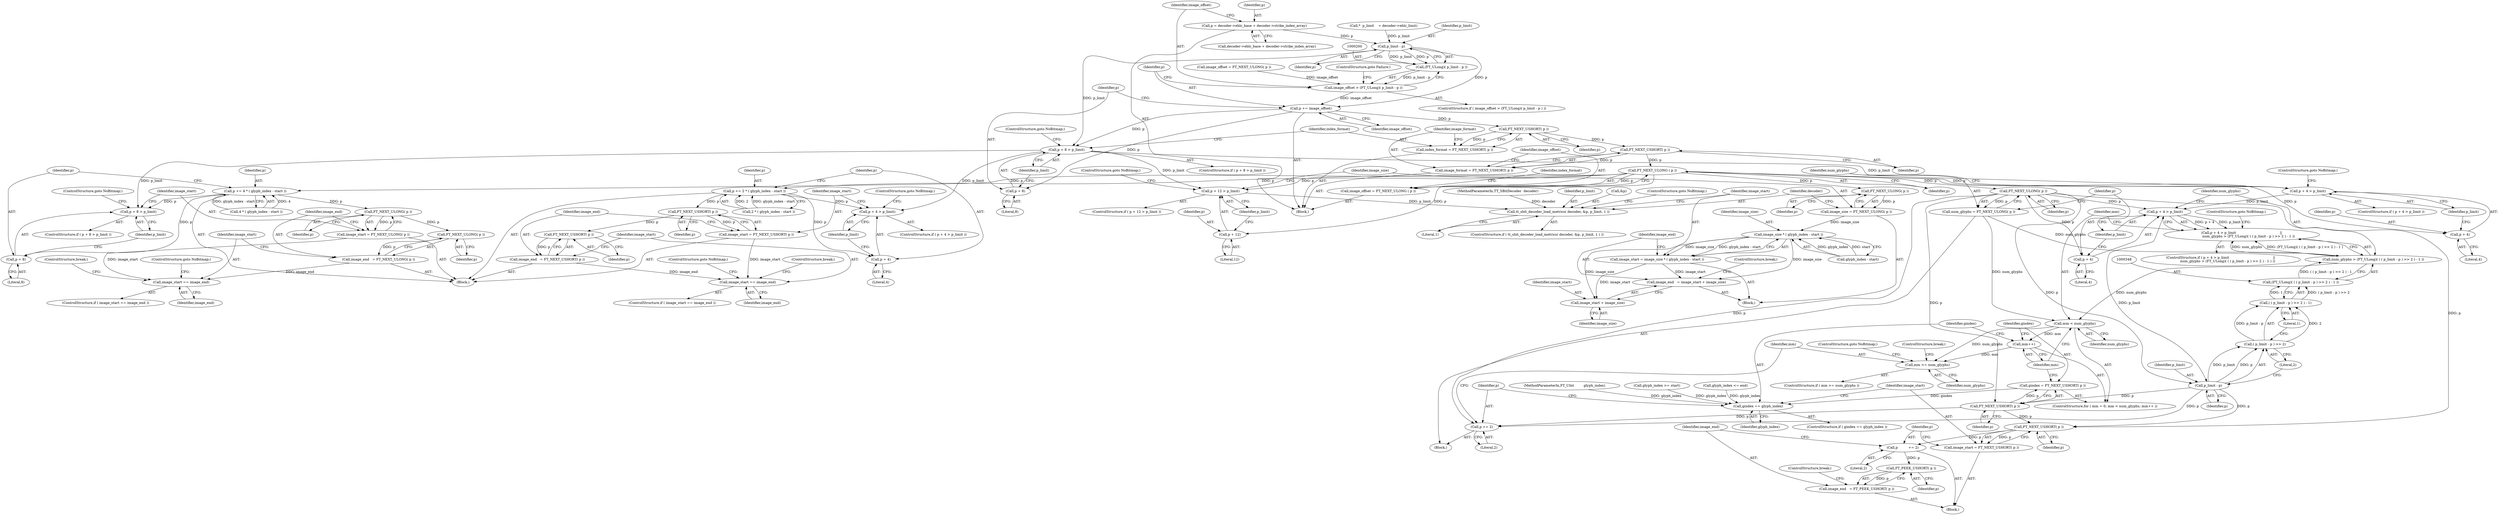 digraph "0_savannah_f0292bb9920aa1dbfed5f53861e7c7a89b35833a@integer" {
"1000187" [label="(Call,p = decoder->eblc_base + decoder->strike_index_array)"];
"1000201" [label="(Call,p_limit - p)"];
"1000199" [label="(Call,(FT_ULong)( p_limit - p ))"];
"1000197" [label="(Call,image_offset > (FT_ULong)( p_limit - p ))"];
"1000205" [label="(Call,p += image_offset)"];
"1000209" [label="(Call,p + 8 > p_limit)"];
"1000239" [label="(Call,p + 8 > p_limit)"];
"1000263" [label="(Call,p + 12 > p_limit)"];
"1000274" [label="(Call,tt_sbit_decoder_load_metrics( decoder, &p, p_limit, 1 ))"];
"1000303" [label="(Call,p + 4 > p_limit)"];
"1000328" [label="(Call,p + 4 > p_limit)"];
"1000340" [label="(Call,p + 4 > p_limit)"];
"1000339" [label="(Call,p + 4 > p_limit                                         ||\n             num_glyphs > (FT_ULong)( ( ( p_limit - p ) >> 2 ) - 1 ))"];
"1000351" [label="(Call,p_limit - p)"];
"1000350" [label="(Call,( p_limit - p ) >> 2)"];
"1000349" [label="(Call,( ( p_limit - p ) >> 2 ) - 1)"];
"1000347" [label="(Call,(FT_ULong)( ( ( p_limit - p ) >> 2 ) - 1 ))"];
"1000345" [label="(Call,num_glyphs > (FT_ULong)( ( ( p_limit - p ) >> 2 ) - 1 ))"];
"1000361" [label="(Call,mm < num_glyphs)"];
"1000364" [label="(Call,mm++)"];
"1000392" [label="(Call,mm >= num_glyphs)"];
"1000369" [label="(Call,FT_NEXT_USHORT( p ))"];
"1000367" [label="(Call,gindex = FT_NEXT_USHORT( p ))"];
"1000372" [label="(Call,gindex == glyph_index)"];
"1000378" [label="(Call,FT_NEXT_USHORT( p ))"];
"1000376" [label="(Call,image_start = FT_NEXT_USHORT( p ))"];
"1000380" [label="(Call,p          += 2)"];
"1000385" [label="(Call,FT_PEEK_USHORT( p ))"];
"1000383" [label="(Call,image_end   = FT_PEEK_USHORT( p ))"];
"1000388" [label="(Call,p += 2)"];
"1000210" [label="(Call,p + 8)"];
"1000217" [label="(Call,FT_NEXT_USHORT( p ))"];
"1000215" [label="(Call,index_format = FT_NEXT_USHORT( p ))"];
"1000221" [label="(Call,FT_NEXT_USHORT( p ))"];
"1000219" [label="(Call,image_format = FT_NEXT_USHORT( p ))"];
"1000225" [label="(Call,FT_NEXT_ULONG ( p ))"];
"1000223" [label="(Call,image_offset = FT_NEXT_ULONG ( p ))"];
"1000231" [label="(Call,p += 4 * ( glyph_index - start ))"];
"1000240" [label="(Call,p + 8)"];
"1000247" [label="(Call,FT_NEXT_ULONG( p ))"];
"1000245" [label="(Call,image_start = FT_NEXT_ULONG( p ))"];
"1000254" [label="(Call,image_start == image_end)"];
"1000251" [label="(Call,FT_NEXT_ULONG( p ))"];
"1000249" [label="(Call,image_end   = FT_NEXT_ULONG( p ))"];
"1000264" [label="(Call,p + 12)"];
"1000271" [label="(Call,FT_NEXT_ULONG( p ))"];
"1000269" [label="(Call,image_size = FT_NEXT_ULONG( p ))"];
"1000283" [label="(Call,image_size * ( glyph_index - start ))"];
"1000281" [label="(Call,image_start = image_size * ( glyph_index - start ))"];
"1000288" [label="(Call,image_end   = image_start + image_size)"];
"1000290" [label="(Call,image_start + image_size)"];
"1000295" [label="(Call,p += 2 * ( glyph_index - start ))"];
"1000304" [label="(Call,p + 4)"];
"1000311" [label="(Call,FT_NEXT_USHORT( p ))"];
"1000309" [label="(Call,image_start = FT_NEXT_USHORT( p ))"];
"1000318" [label="(Call,image_start == image_end)"];
"1000315" [label="(Call,FT_NEXT_USHORT( p ))"];
"1000313" [label="(Call,image_end   = FT_NEXT_USHORT( p ))"];
"1000329" [label="(Call,p + 4)"];
"1000336" [label="(Call,FT_NEXT_ULONG( p ))"];
"1000334" [label="(Call,num_glyphs = FT_NEXT_ULONG( p ))"];
"1000341" [label="(Call,p + 4)"];
"1000334" [label="(Call,num_glyphs = FT_NEXT_ULONG( p ))"];
"1000219" [label="(Call,image_format = FT_NEXT_USHORT( p ))"];
"1000253" [label="(ControlStructure,if ( image_start == image_end ))"];
"1000389" [label="(Identifier,p)"];
"1000264" [label="(Call,p + 12)"];
"1000211" [label="(Identifier,p)"];
"1000246" [label="(Identifier,image_start)"];
"1000336" [label="(Call,FT_NEXT_ULONG( p ))"];
"1000251" [label="(Call,FT_NEXT_ULONG( p ))"];
"1000243" [label="(Identifier,p_limit)"];
"1000293" [label="(ControlStructure,break;)"];
"1000202" [label="(Identifier,p_limit)"];
"1000339" [label="(Call,p + 4 > p_limit                                         ||\n             num_glyphs > (FT_ULong)( ( ( p_limit - p ) >> 2 ) - 1 ))"];
"1000216" [label="(Identifier,index_format)"];
"1000208" [label="(ControlStructure,if ( p + 8 > p_limit ))"];
"1000392" [label="(Call,mm >= num_glyphs)"];
"1000333" [label="(ControlStructure,goto NoBitmap;)"];
"1000224" [label="(Identifier,image_offset)"];
"1000201" [label="(Call,p_limit - p)"];
"1000263" [label="(Call,p + 12 > p_limit)"];
"1000324" [label="(Block,)"];
"1000210" [label="(Call,p + 8)"];
"1000309" [label="(Call,image_start = FT_NEXT_USHORT( p ))"];
"1000296" [label="(Identifier,p)"];
"1000371" [label="(ControlStructure,if ( gindex == glyph_index ))"];
"1000289" [label="(Identifier,image_end)"];
"1000270" [label="(Identifier,image_size)"];
"1000346" [label="(Identifier,num_glyphs)"];
"1000390" [label="(Literal,2)"];
"1000174" [label="(Call,glyph_index <= end)"];
"1000315" [label="(Call,FT_NEXT_USHORT( p ))"];
"1000378" [label="(Call,FT_NEXT_USHORT( p ))"];
"1000302" [label="(ControlStructure,if ( p + 4 > p_limit ))"];
"1000284" [label="(Identifier,image_size)"];
"1000209" [label="(Call,p + 8 > p_limit)"];
"1000332" [label="(Identifier,p_limit)"];
"1000272" [label="(Identifier,p)"];
"1000231" [label="(Call,p += 4 * ( glyph_index - start ))"];
"1000225" [label="(Call,FT_NEXT_ULONG ( p ))"];
"1000285" [label="(Call,glyph_index - start)"];
"1000361" [label="(Call,mm < num_glyphs)"];
"1000331" [label="(Literal,4)"];
"1000342" [label="(Identifier,p)"];
"1000257" [label="(ControlStructure,goto NoBitmap;)"];
"1000343" [label="(Literal,4)"];
"1000338" [label="(ControlStructure,if ( p + 4 > p_limit                                         ||\n             num_glyphs > (FT_ULong)( ( ( p_limit - p ) >> 2 ) - 1 ) ))"];
"1000250" [label="(Identifier,image_end)"];
"1000290" [label="(Call,image_start + image_size)"];
"1000357" [label="(ControlStructure,for ( mm = 0; mm < num_glyphs; mm++ ))"];
"1000388" [label="(Call,p += 2)"];
"1000306" [label="(Literal,4)"];
"1000369" [label="(Call,FT_NEXT_USHORT( p ))"];
"1000291" [label="(Identifier,image_start)"];
"1000269" [label="(Call,image_size = FT_NEXT_ULONG( p ))"];
"1000118" [label="(Block,)"];
"1000322" [label="(ControlStructure,break;)"];
"1000297" [label="(Call,2 * ( glyph_index - start ))"];
"1000311" [label="(Call,FT_NEXT_USHORT( p ))"];
"1000317" [label="(ControlStructure,if ( image_start == image_end ))"];
"1000381" [label="(Identifier,p)"];
"1000374" [label="(Identifier,glyph_index)"];
"1000387" [label="(ControlStructure,break;)"];
"1000368" [label="(Identifier,gindex)"];
"1000212" [label="(Literal,8)"];
"1000345" [label="(Call,num_glyphs > (FT_ULong)( ( ( p_limit - p ) >> 2 ) - 1 ))"];
"1000283" [label="(Call,image_size * ( glyph_index - start ))"];
"1000394" [label="(Identifier,num_glyphs)"];
"1000288" [label="(Call,image_end   = image_start + image_size)"];
"1000312" [label="(Identifier,p)"];
"1000115" [label="(MethodParameterIn,FT_UInt         glyph_index)"];
"1000276" [label="(Call,&p)"];
"1000206" [label="(Identifier,p)"];
"1000226" [label="(Identifier,p)"];
"1000280" [label="(ControlStructure,goto NoBitmap;)"];
"1000352" [label="(Identifier,p_limit)"];
"1000382" [label="(Literal,2)"];
"1000354" [label="(Literal,2)"];
"1000370" [label="(Identifier,p)"];
"1000248" [label="(Identifier,p)"];
"1000376" [label="(Call,image_start = FT_NEXT_USHORT( p ))"];
"1000275" [label="(Identifier,decoder)"];
"1000318" [label="(Call,image_start == image_end)"];
"1000205" [label="(Call,p += image_offset)"];
"1000351" [label="(Call,p_limit - p)"];
"1000197" [label="(Call,image_offset > (FT_ULong)( p_limit - p ))"];
"1000305" [label="(Identifier,p)"];
"1000214" [label="(ControlStructure,goto NoBitmap;)"];
"1000353" [label="(Identifier,p)"];
"1000367" [label="(Call,gindex = FT_NEXT_USHORT( p ))"];
"1000335" [label="(Identifier,num_glyphs)"];
"1000385" [label="(Call,FT_PEEK_USHORT( p ))"];
"1000314" [label="(Identifier,image_end)"];
"1000217" [label="(Call,FT_NEXT_USHORT( p ))"];
"1000350" [label="(Call,( p_limit - p ) >> 2)"];
"1000183" [label="(Call,image_offset = FT_NEXT_ULONG( p ))"];
"1000267" [label="(Identifier,p_limit)"];
"1000130" [label="(Call,*  p_limit    = decoder->eblc_limit)"];
"1000274" [label="(Call,tt_sbit_decoder_load_metrics( decoder, &p, p_limit, 1 ))"];
"1000232" [label="(Identifier,p)"];
"1000271" [label="(Call,FT_NEXT_ULONG( p ))"];
"1000255" [label="(Identifier,image_start)"];
"1000310" [label="(Identifier,image_start)"];
"1000254" [label="(Call,image_start == image_end)"];
"1000282" [label="(Identifier,image_start)"];
"1000295" [label="(Call,p += 2 * ( glyph_index - start ))"];
"1000320" [label="(Identifier,image_end)"];
"1000307" [label="(Identifier,p_limit)"];
"1000244" [label="(ControlStructure,goto NoBitmap;)"];
"1000266" [label="(Literal,12)"];
"1000328" [label="(Call,p + 4 > p_limit)"];
"1000379" [label="(Identifier,p)"];
"1000363" [label="(Identifier,num_glyphs)"];
"1000273" [label="(ControlStructure,if ( tt_sbit_decoder_load_metrics( decoder, &p, p_limit, 1 ) ))"];
"1000281" [label="(Call,image_start = image_size * ( glyph_index - start ))"];
"1000171" [label="(Call,glyph_index >= start)"];
"1000247" [label="(Call,FT_NEXT_ULONG( p ))"];
"1000189" [label="(Call,decoder->eblc_base + decoder->strike_index_array)"];
"1000380" [label="(Call,p          += 2)"];
"1000303" [label="(Call,p + 4 > p_limit)"];
"1000240" [label="(Call,p + 8)"];
"1000313" [label="(Call,image_end   = FT_NEXT_USHORT( p ))"];
"1000260" [label="(Block,)"];
"1000292" [label="(Identifier,image_size)"];
"1000215" [label="(Call,index_format = FT_NEXT_USHORT( p ))"];
"1000242" [label="(Literal,8)"];
"1000252" [label="(Identifier,p)"];
"1000384" [label="(Identifier,image_end)"];
"1000308" [label="(ControlStructure,goto NoBitmap;)"];
"1000222" [label="(Identifier,p)"];
"1000355" [label="(Literal,1)"];
"1000340" [label="(Call,p + 4 > p_limit)"];
"1000373" [label="(Identifier,gindex)"];
"1000187" [label="(Call,p = decoder->eblc_base + decoder->strike_index_array)"];
"1000344" [label="(Identifier,p_limit)"];
"1000372" [label="(Call,gindex == glyph_index)"];
"1000327" [label="(ControlStructure,if ( p + 4 > p_limit ))"];
"1000319" [label="(Identifier,image_start)"];
"1000393" [label="(Identifier,mm)"];
"1000204" [label="(ControlStructure,goto Failure;)"];
"1000377" [label="(Identifier,image_start)"];
"1000396" [label="(ControlStructure,break;)"];
"1000239" [label="(Call,p + 8 > p_limit)"];
"1000221" [label="(Call,FT_NEXT_USHORT( p ))"];
"1000347" [label="(Call,(FT_ULong)( ( ( p_limit - p ) >> 2 ) - 1 ))"];
"1000316" [label="(Identifier,p)"];
"1000362" [label="(Identifier,mm)"];
"1000199" [label="(Call,(FT_ULong)( p_limit - p ))"];
"1000341" [label="(Call,p + 4)"];
"1000386" [label="(Identifier,p)"];
"1000218" [label="(Identifier,p)"];
"1000213" [label="(Identifier,p_limit)"];
"1000321" [label="(ControlStructure,goto NoBitmap;)"];
"1000207" [label="(Identifier,image_offset)"];
"1000114" [label="(MethodParameterIn,TT_SBitDecoder  decoder)"];
"1000265" [label="(Identifier,p)"];
"1000245" [label="(Call,image_start = FT_NEXT_ULONG( p ))"];
"1000268" [label="(ControlStructure,goto NoBitmap;)"];
"1000349" [label="(Call,( ( p_limit - p ) >> 2 ) - 1)"];
"1000203" [label="(Identifier,p)"];
"1000356" [label="(ControlStructure,goto NoBitmap;)"];
"1000258" [label="(ControlStructure,break;)"];
"1000262" [label="(ControlStructure,if ( p + 12 > p_limit ))"];
"1000364" [label="(Call,mm++)"];
"1000395" [label="(ControlStructure,goto NoBitmap;)"];
"1000256" [label="(Identifier,image_end)"];
"1000241" [label="(Identifier,p)"];
"1000220" [label="(Identifier,image_format)"];
"1000198" [label="(Identifier,image_offset)"];
"1000233" [label="(Call,4 * ( glyph_index - start ))"];
"1000391" [label="(ControlStructure,if ( mm >= num_glyphs ))"];
"1000383" [label="(Call,image_end   = FT_PEEK_USHORT( p ))"];
"1000304" [label="(Call,p + 4)"];
"1000188" [label="(Identifier,p)"];
"1000196" [label="(ControlStructure,if ( image_offset > (FT_ULong)( p_limit - p ) ))"];
"1000228" [label="(Identifier,index_format)"];
"1000223" [label="(Call,image_offset = FT_NEXT_ULONG ( p ))"];
"1000329" [label="(Call,p + 4)"];
"1000365" [label="(Identifier,mm)"];
"1000330" [label="(Identifier,p)"];
"1000375" [label="(Block,)"];
"1000238" [label="(ControlStructure,if ( p + 8 > p_limit ))"];
"1000278" [label="(Identifier,p_limit)"];
"1000279" [label="(Literal,1)"];
"1000337" [label="(Identifier,p)"];
"1000249" [label="(Call,image_end   = FT_NEXT_ULONG( p ))"];
"1000229" [label="(Block,)"];
"1000187" -> "1000118"  [label="AST: "];
"1000187" -> "1000189"  [label="CFG: "];
"1000188" -> "1000187"  [label="AST: "];
"1000189" -> "1000187"  [label="AST: "];
"1000198" -> "1000187"  [label="CFG: "];
"1000187" -> "1000201"  [label="DDG: p"];
"1000201" -> "1000199"  [label="AST: "];
"1000201" -> "1000203"  [label="CFG: "];
"1000202" -> "1000201"  [label="AST: "];
"1000203" -> "1000201"  [label="AST: "];
"1000199" -> "1000201"  [label="CFG: "];
"1000201" -> "1000199"  [label="DDG: p_limit"];
"1000201" -> "1000199"  [label="DDG: p"];
"1000130" -> "1000201"  [label="DDG: p_limit"];
"1000201" -> "1000205"  [label="DDG: p"];
"1000201" -> "1000209"  [label="DDG: p_limit"];
"1000199" -> "1000197"  [label="AST: "];
"1000200" -> "1000199"  [label="AST: "];
"1000197" -> "1000199"  [label="CFG: "];
"1000199" -> "1000197"  [label="DDG: p_limit - p"];
"1000197" -> "1000196"  [label="AST: "];
"1000198" -> "1000197"  [label="AST: "];
"1000204" -> "1000197"  [label="CFG: "];
"1000206" -> "1000197"  [label="CFG: "];
"1000183" -> "1000197"  [label="DDG: image_offset"];
"1000197" -> "1000205"  [label="DDG: image_offset"];
"1000205" -> "1000118"  [label="AST: "];
"1000205" -> "1000207"  [label="CFG: "];
"1000206" -> "1000205"  [label="AST: "];
"1000207" -> "1000205"  [label="AST: "];
"1000211" -> "1000205"  [label="CFG: "];
"1000205" -> "1000209"  [label="DDG: p"];
"1000205" -> "1000210"  [label="DDG: p"];
"1000205" -> "1000217"  [label="DDG: p"];
"1000209" -> "1000208"  [label="AST: "];
"1000209" -> "1000213"  [label="CFG: "];
"1000210" -> "1000209"  [label="AST: "];
"1000213" -> "1000209"  [label="AST: "];
"1000214" -> "1000209"  [label="CFG: "];
"1000216" -> "1000209"  [label="CFG: "];
"1000209" -> "1000239"  [label="DDG: p_limit"];
"1000209" -> "1000263"  [label="DDG: p_limit"];
"1000209" -> "1000303"  [label="DDG: p_limit"];
"1000209" -> "1000328"  [label="DDG: p_limit"];
"1000239" -> "1000238"  [label="AST: "];
"1000239" -> "1000243"  [label="CFG: "];
"1000240" -> "1000239"  [label="AST: "];
"1000243" -> "1000239"  [label="AST: "];
"1000244" -> "1000239"  [label="CFG: "];
"1000246" -> "1000239"  [label="CFG: "];
"1000231" -> "1000239"  [label="DDG: p"];
"1000263" -> "1000262"  [label="AST: "];
"1000263" -> "1000267"  [label="CFG: "];
"1000264" -> "1000263"  [label="AST: "];
"1000267" -> "1000263"  [label="AST: "];
"1000268" -> "1000263"  [label="CFG: "];
"1000270" -> "1000263"  [label="CFG: "];
"1000225" -> "1000263"  [label="DDG: p"];
"1000263" -> "1000274"  [label="DDG: p_limit"];
"1000274" -> "1000273"  [label="AST: "];
"1000274" -> "1000279"  [label="CFG: "];
"1000275" -> "1000274"  [label="AST: "];
"1000276" -> "1000274"  [label="AST: "];
"1000278" -> "1000274"  [label="AST: "];
"1000279" -> "1000274"  [label="AST: "];
"1000280" -> "1000274"  [label="CFG: "];
"1000282" -> "1000274"  [label="CFG: "];
"1000114" -> "1000274"  [label="DDG: decoder"];
"1000303" -> "1000302"  [label="AST: "];
"1000303" -> "1000307"  [label="CFG: "];
"1000304" -> "1000303"  [label="AST: "];
"1000307" -> "1000303"  [label="AST: "];
"1000308" -> "1000303"  [label="CFG: "];
"1000310" -> "1000303"  [label="CFG: "];
"1000295" -> "1000303"  [label="DDG: p"];
"1000328" -> "1000327"  [label="AST: "];
"1000328" -> "1000332"  [label="CFG: "];
"1000329" -> "1000328"  [label="AST: "];
"1000332" -> "1000328"  [label="AST: "];
"1000333" -> "1000328"  [label="CFG: "];
"1000335" -> "1000328"  [label="CFG: "];
"1000225" -> "1000328"  [label="DDG: p"];
"1000328" -> "1000340"  [label="DDG: p_limit"];
"1000340" -> "1000339"  [label="AST: "];
"1000340" -> "1000344"  [label="CFG: "];
"1000341" -> "1000340"  [label="AST: "];
"1000344" -> "1000340"  [label="AST: "];
"1000346" -> "1000340"  [label="CFG: "];
"1000339" -> "1000340"  [label="CFG: "];
"1000340" -> "1000339"  [label="DDG: p + 4"];
"1000340" -> "1000339"  [label="DDG: p_limit"];
"1000336" -> "1000340"  [label="DDG: p"];
"1000340" -> "1000351"  [label="DDG: p_limit"];
"1000339" -> "1000338"  [label="AST: "];
"1000339" -> "1000345"  [label="CFG: "];
"1000345" -> "1000339"  [label="AST: "];
"1000356" -> "1000339"  [label="CFG: "];
"1000362" -> "1000339"  [label="CFG: "];
"1000345" -> "1000339"  [label="DDG: num_glyphs"];
"1000345" -> "1000339"  [label="DDG: (FT_ULong)( ( ( p_limit - p ) >> 2 ) - 1 )"];
"1000351" -> "1000350"  [label="AST: "];
"1000351" -> "1000353"  [label="CFG: "];
"1000352" -> "1000351"  [label="AST: "];
"1000353" -> "1000351"  [label="AST: "];
"1000354" -> "1000351"  [label="CFG: "];
"1000351" -> "1000350"  [label="DDG: p_limit"];
"1000351" -> "1000350"  [label="DDG: p"];
"1000336" -> "1000351"  [label="DDG: p"];
"1000351" -> "1000369"  [label="DDG: p"];
"1000351" -> "1000378"  [label="DDG: p"];
"1000351" -> "1000388"  [label="DDG: p"];
"1000350" -> "1000349"  [label="AST: "];
"1000350" -> "1000354"  [label="CFG: "];
"1000354" -> "1000350"  [label="AST: "];
"1000355" -> "1000350"  [label="CFG: "];
"1000350" -> "1000349"  [label="DDG: p_limit - p"];
"1000350" -> "1000349"  [label="DDG: 2"];
"1000349" -> "1000347"  [label="AST: "];
"1000349" -> "1000355"  [label="CFG: "];
"1000355" -> "1000349"  [label="AST: "];
"1000347" -> "1000349"  [label="CFG: "];
"1000349" -> "1000347"  [label="DDG: ( p_limit - p ) >> 2"];
"1000349" -> "1000347"  [label="DDG: 1"];
"1000347" -> "1000345"  [label="AST: "];
"1000348" -> "1000347"  [label="AST: "];
"1000345" -> "1000347"  [label="CFG: "];
"1000347" -> "1000345"  [label="DDG: ( ( p_limit - p ) >> 2 ) - 1"];
"1000346" -> "1000345"  [label="AST: "];
"1000334" -> "1000345"  [label="DDG: num_glyphs"];
"1000345" -> "1000361"  [label="DDG: num_glyphs"];
"1000361" -> "1000357"  [label="AST: "];
"1000361" -> "1000363"  [label="CFG: "];
"1000362" -> "1000361"  [label="AST: "];
"1000363" -> "1000361"  [label="AST: "];
"1000365" -> "1000361"  [label="CFG: "];
"1000334" -> "1000361"  [label="DDG: num_glyphs"];
"1000361" -> "1000364"  [label="DDG: mm"];
"1000361" -> "1000392"  [label="DDG: num_glyphs"];
"1000364" -> "1000357"  [label="AST: "];
"1000364" -> "1000365"  [label="CFG: "];
"1000365" -> "1000364"  [label="AST: "];
"1000368" -> "1000364"  [label="CFG: "];
"1000373" -> "1000364"  [label="CFG: "];
"1000364" -> "1000392"  [label="DDG: mm"];
"1000392" -> "1000391"  [label="AST: "];
"1000392" -> "1000394"  [label="CFG: "];
"1000393" -> "1000392"  [label="AST: "];
"1000394" -> "1000392"  [label="AST: "];
"1000395" -> "1000392"  [label="CFG: "];
"1000396" -> "1000392"  [label="CFG: "];
"1000369" -> "1000367"  [label="AST: "];
"1000369" -> "1000370"  [label="CFG: "];
"1000370" -> "1000369"  [label="AST: "];
"1000367" -> "1000369"  [label="CFG: "];
"1000369" -> "1000367"  [label="DDG: p"];
"1000336" -> "1000369"  [label="DDG: p"];
"1000369" -> "1000378"  [label="DDG: p"];
"1000369" -> "1000388"  [label="DDG: p"];
"1000367" -> "1000357"  [label="AST: "];
"1000368" -> "1000367"  [label="AST: "];
"1000365" -> "1000367"  [label="CFG: "];
"1000367" -> "1000372"  [label="DDG: gindex"];
"1000372" -> "1000371"  [label="AST: "];
"1000372" -> "1000374"  [label="CFG: "];
"1000373" -> "1000372"  [label="AST: "];
"1000374" -> "1000372"  [label="AST: "];
"1000377" -> "1000372"  [label="CFG: "];
"1000389" -> "1000372"  [label="CFG: "];
"1000171" -> "1000372"  [label="DDG: glyph_index"];
"1000174" -> "1000372"  [label="DDG: glyph_index"];
"1000115" -> "1000372"  [label="DDG: glyph_index"];
"1000378" -> "1000376"  [label="AST: "];
"1000378" -> "1000379"  [label="CFG: "];
"1000379" -> "1000378"  [label="AST: "];
"1000376" -> "1000378"  [label="CFG: "];
"1000378" -> "1000376"  [label="DDG: p"];
"1000336" -> "1000378"  [label="DDG: p"];
"1000378" -> "1000380"  [label="DDG: p"];
"1000376" -> "1000375"  [label="AST: "];
"1000377" -> "1000376"  [label="AST: "];
"1000381" -> "1000376"  [label="CFG: "];
"1000380" -> "1000375"  [label="AST: "];
"1000380" -> "1000382"  [label="CFG: "];
"1000381" -> "1000380"  [label="AST: "];
"1000382" -> "1000380"  [label="AST: "];
"1000384" -> "1000380"  [label="CFG: "];
"1000380" -> "1000385"  [label="DDG: p"];
"1000385" -> "1000383"  [label="AST: "];
"1000385" -> "1000386"  [label="CFG: "];
"1000386" -> "1000385"  [label="AST: "];
"1000383" -> "1000385"  [label="CFG: "];
"1000385" -> "1000383"  [label="DDG: p"];
"1000383" -> "1000375"  [label="AST: "];
"1000384" -> "1000383"  [label="AST: "];
"1000387" -> "1000383"  [label="CFG: "];
"1000388" -> "1000324"  [label="AST: "];
"1000388" -> "1000390"  [label="CFG: "];
"1000389" -> "1000388"  [label="AST: "];
"1000390" -> "1000388"  [label="AST: "];
"1000393" -> "1000388"  [label="CFG: "];
"1000336" -> "1000388"  [label="DDG: p"];
"1000210" -> "1000212"  [label="CFG: "];
"1000211" -> "1000210"  [label="AST: "];
"1000212" -> "1000210"  [label="AST: "];
"1000213" -> "1000210"  [label="CFG: "];
"1000217" -> "1000215"  [label="AST: "];
"1000217" -> "1000218"  [label="CFG: "];
"1000218" -> "1000217"  [label="AST: "];
"1000215" -> "1000217"  [label="CFG: "];
"1000217" -> "1000215"  [label="DDG: p"];
"1000217" -> "1000221"  [label="DDG: p"];
"1000215" -> "1000118"  [label="AST: "];
"1000216" -> "1000215"  [label="AST: "];
"1000220" -> "1000215"  [label="CFG: "];
"1000221" -> "1000219"  [label="AST: "];
"1000221" -> "1000222"  [label="CFG: "];
"1000222" -> "1000221"  [label="AST: "];
"1000219" -> "1000221"  [label="CFG: "];
"1000221" -> "1000219"  [label="DDG: p"];
"1000221" -> "1000225"  [label="DDG: p"];
"1000219" -> "1000118"  [label="AST: "];
"1000220" -> "1000219"  [label="AST: "];
"1000224" -> "1000219"  [label="CFG: "];
"1000225" -> "1000223"  [label="AST: "];
"1000225" -> "1000226"  [label="CFG: "];
"1000226" -> "1000225"  [label="AST: "];
"1000223" -> "1000225"  [label="CFG: "];
"1000225" -> "1000223"  [label="DDG: p"];
"1000225" -> "1000231"  [label="DDG: p"];
"1000225" -> "1000264"  [label="DDG: p"];
"1000225" -> "1000271"  [label="DDG: p"];
"1000225" -> "1000295"  [label="DDG: p"];
"1000225" -> "1000329"  [label="DDG: p"];
"1000225" -> "1000336"  [label="DDG: p"];
"1000223" -> "1000118"  [label="AST: "];
"1000224" -> "1000223"  [label="AST: "];
"1000228" -> "1000223"  [label="CFG: "];
"1000231" -> "1000229"  [label="AST: "];
"1000231" -> "1000233"  [label="CFG: "];
"1000232" -> "1000231"  [label="AST: "];
"1000233" -> "1000231"  [label="AST: "];
"1000241" -> "1000231"  [label="CFG: "];
"1000233" -> "1000231"  [label="DDG: 4"];
"1000233" -> "1000231"  [label="DDG: glyph_index - start"];
"1000231" -> "1000240"  [label="DDG: p"];
"1000231" -> "1000247"  [label="DDG: p"];
"1000240" -> "1000242"  [label="CFG: "];
"1000241" -> "1000240"  [label="AST: "];
"1000242" -> "1000240"  [label="AST: "];
"1000243" -> "1000240"  [label="CFG: "];
"1000247" -> "1000245"  [label="AST: "];
"1000247" -> "1000248"  [label="CFG: "];
"1000248" -> "1000247"  [label="AST: "];
"1000245" -> "1000247"  [label="CFG: "];
"1000247" -> "1000245"  [label="DDG: p"];
"1000247" -> "1000251"  [label="DDG: p"];
"1000245" -> "1000229"  [label="AST: "];
"1000246" -> "1000245"  [label="AST: "];
"1000250" -> "1000245"  [label="CFG: "];
"1000245" -> "1000254"  [label="DDG: image_start"];
"1000254" -> "1000253"  [label="AST: "];
"1000254" -> "1000256"  [label="CFG: "];
"1000255" -> "1000254"  [label="AST: "];
"1000256" -> "1000254"  [label="AST: "];
"1000257" -> "1000254"  [label="CFG: "];
"1000258" -> "1000254"  [label="CFG: "];
"1000249" -> "1000254"  [label="DDG: image_end"];
"1000251" -> "1000249"  [label="AST: "];
"1000251" -> "1000252"  [label="CFG: "];
"1000252" -> "1000251"  [label="AST: "];
"1000249" -> "1000251"  [label="CFG: "];
"1000251" -> "1000249"  [label="DDG: p"];
"1000249" -> "1000229"  [label="AST: "];
"1000250" -> "1000249"  [label="AST: "];
"1000255" -> "1000249"  [label="CFG: "];
"1000264" -> "1000266"  [label="CFG: "];
"1000265" -> "1000264"  [label="AST: "];
"1000266" -> "1000264"  [label="AST: "];
"1000267" -> "1000264"  [label="CFG: "];
"1000271" -> "1000269"  [label="AST: "];
"1000271" -> "1000272"  [label="CFG: "];
"1000272" -> "1000271"  [label="AST: "];
"1000269" -> "1000271"  [label="CFG: "];
"1000271" -> "1000269"  [label="DDG: p"];
"1000269" -> "1000260"  [label="AST: "];
"1000270" -> "1000269"  [label="AST: "];
"1000275" -> "1000269"  [label="CFG: "];
"1000269" -> "1000283"  [label="DDG: image_size"];
"1000283" -> "1000281"  [label="AST: "];
"1000283" -> "1000285"  [label="CFG: "];
"1000284" -> "1000283"  [label="AST: "];
"1000285" -> "1000283"  [label="AST: "];
"1000281" -> "1000283"  [label="CFG: "];
"1000283" -> "1000281"  [label="DDG: image_size"];
"1000283" -> "1000281"  [label="DDG: glyph_index - start"];
"1000285" -> "1000283"  [label="DDG: glyph_index"];
"1000285" -> "1000283"  [label="DDG: start"];
"1000283" -> "1000288"  [label="DDG: image_size"];
"1000283" -> "1000290"  [label="DDG: image_size"];
"1000281" -> "1000260"  [label="AST: "];
"1000282" -> "1000281"  [label="AST: "];
"1000289" -> "1000281"  [label="CFG: "];
"1000281" -> "1000288"  [label="DDG: image_start"];
"1000281" -> "1000290"  [label="DDG: image_start"];
"1000288" -> "1000260"  [label="AST: "];
"1000288" -> "1000290"  [label="CFG: "];
"1000289" -> "1000288"  [label="AST: "];
"1000290" -> "1000288"  [label="AST: "];
"1000293" -> "1000288"  [label="CFG: "];
"1000290" -> "1000292"  [label="CFG: "];
"1000291" -> "1000290"  [label="AST: "];
"1000292" -> "1000290"  [label="AST: "];
"1000295" -> "1000229"  [label="AST: "];
"1000295" -> "1000297"  [label="CFG: "];
"1000296" -> "1000295"  [label="AST: "];
"1000297" -> "1000295"  [label="AST: "];
"1000305" -> "1000295"  [label="CFG: "];
"1000297" -> "1000295"  [label="DDG: 2"];
"1000297" -> "1000295"  [label="DDG: glyph_index - start"];
"1000295" -> "1000304"  [label="DDG: p"];
"1000295" -> "1000311"  [label="DDG: p"];
"1000304" -> "1000306"  [label="CFG: "];
"1000305" -> "1000304"  [label="AST: "];
"1000306" -> "1000304"  [label="AST: "];
"1000307" -> "1000304"  [label="CFG: "];
"1000311" -> "1000309"  [label="AST: "];
"1000311" -> "1000312"  [label="CFG: "];
"1000312" -> "1000311"  [label="AST: "];
"1000309" -> "1000311"  [label="CFG: "];
"1000311" -> "1000309"  [label="DDG: p"];
"1000311" -> "1000315"  [label="DDG: p"];
"1000309" -> "1000229"  [label="AST: "];
"1000310" -> "1000309"  [label="AST: "];
"1000314" -> "1000309"  [label="CFG: "];
"1000309" -> "1000318"  [label="DDG: image_start"];
"1000318" -> "1000317"  [label="AST: "];
"1000318" -> "1000320"  [label="CFG: "];
"1000319" -> "1000318"  [label="AST: "];
"1000320" -> "1000318"  [label="AST: "];
"1000321" -> "1000318"  [label="CFG: "];
"1000322" -> "1000318"  [label="CFG: "];
"1000313" -> "1000318"  [label="DDG: image_end"];
"1000315" -> "1000313"  [label="AST: "];
"1000315" -> "1000316"  [label="CFG: "];
"1000316" -> "1000315"  [label="AST: "];
"1000313" -> "1000315"  [label="CFG: "];
"1000315" -> "1000313"  [label="DDG: p"];
"1000313" -> "1000229"  [label="AST: "];
"1000314" -> "1000313"  [label="AST: "];
"1000319" -> "1000313"  [label="CFG: "];
"1000329" -> "1000331"  [label="CFG: "];
"1000330" -> "1000329"  [label="AST: "];
"1000331" -> "1000329"  [label="AST: "];
"1000332" -> "1000329"  [label="CFG: "];
"1000336" -> "1000334"  [label="AST: "];
"1000336" -> "1000337"  [label="CFG: "];
"1000337" -> "1000336"  [label="AST: "];
"1000334" -> "1000336"  [label="CFG: "];
"1000336" -> "1000334"  [label="DDG: p"];
"1000336" -> "1000341"  [label="DDG: p"];
"1000334" -> "1000324"  [label="AST: "];
"1000335" -> "1000334"  [label="AST: "];
"1000342" -> "1000334"  [label="CFG: "];
"1000341" -> "1000343"  [label="CFG: "];
"1000342" -> "1000341"  [label="AST: "];
"1000343" -> "1000341"  [label="AST: "];
"1000344" -> "1000341"  [label="CFG: "];
}

